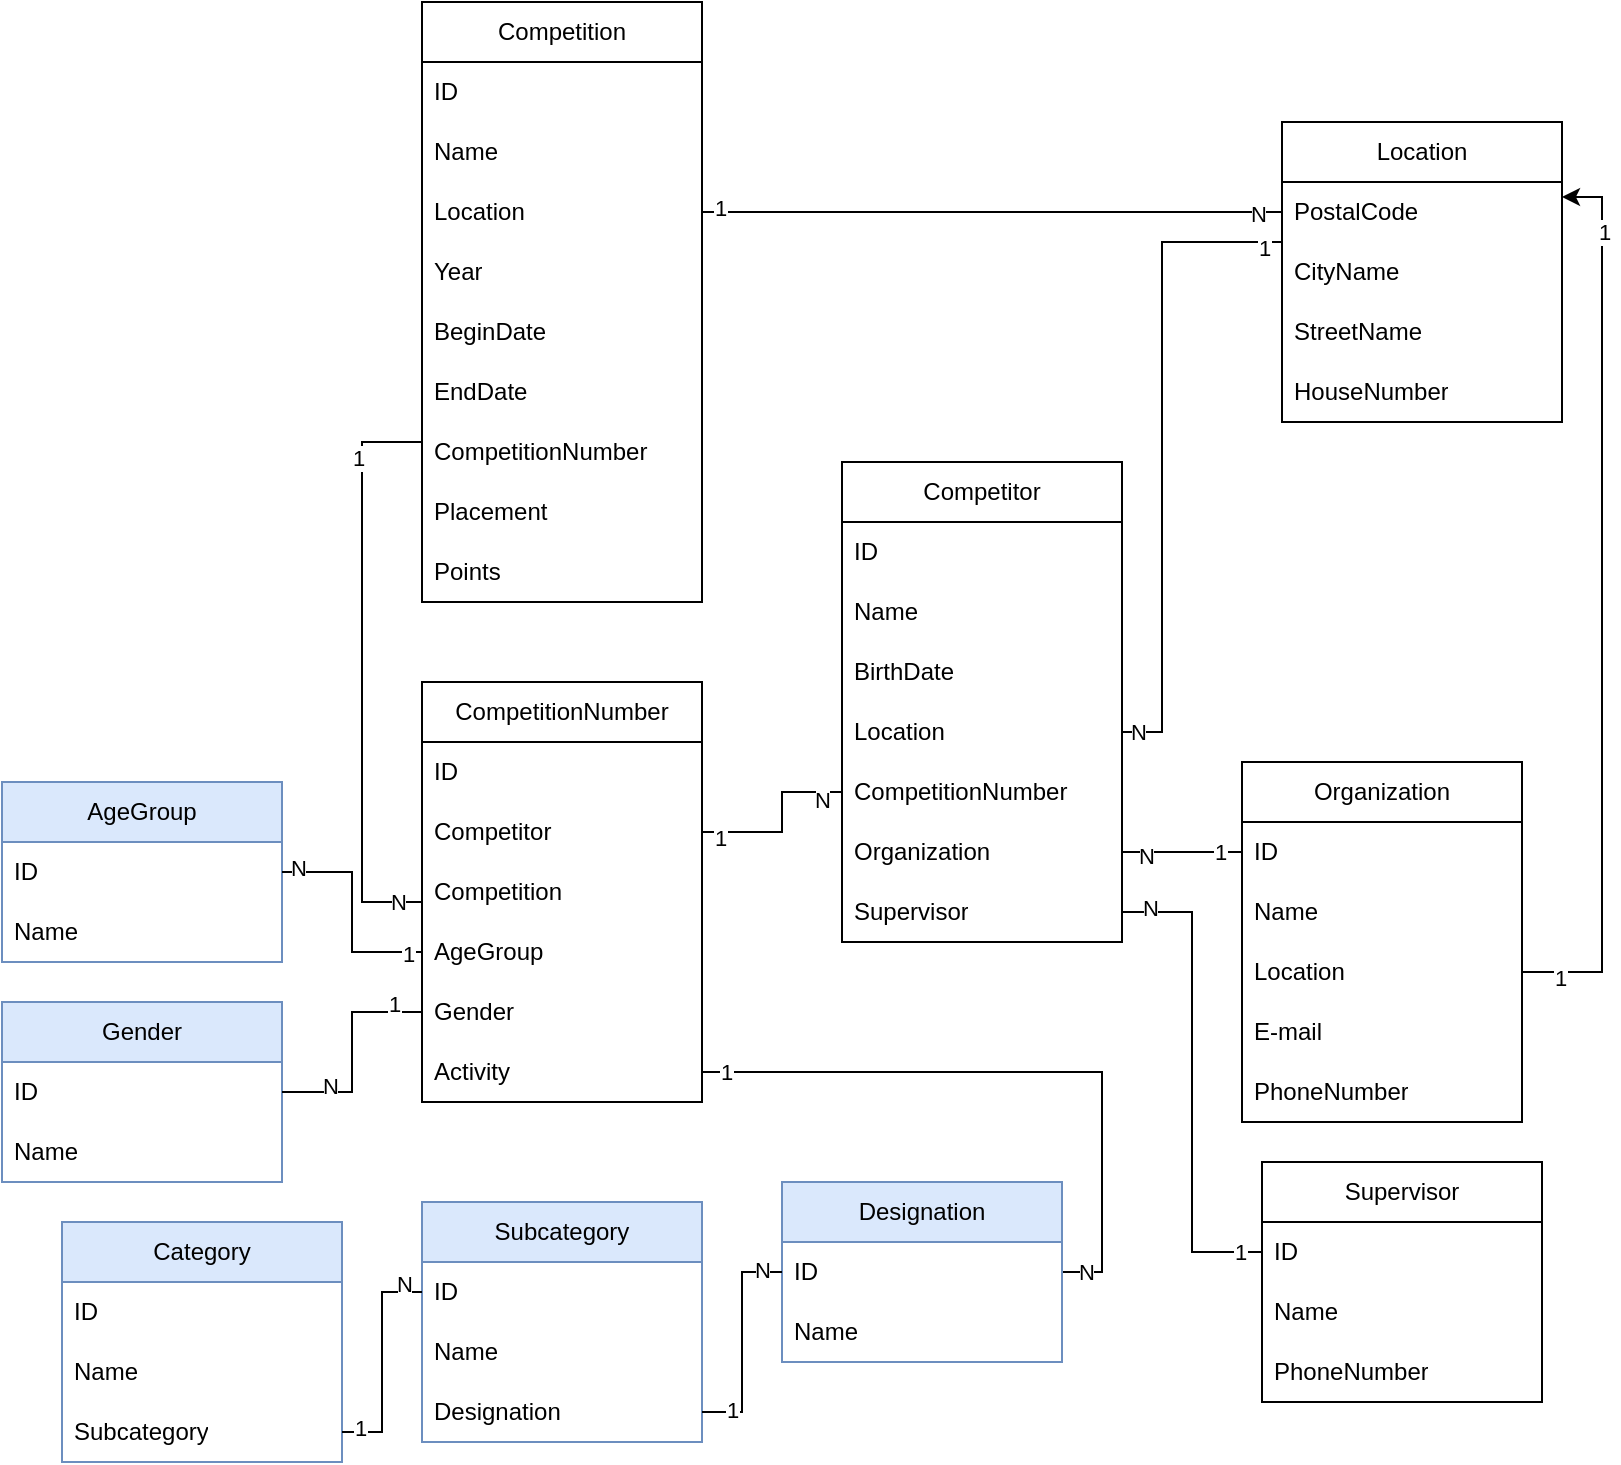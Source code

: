 <mxfile version="24.8.4">
  <diagram name="Page-1" id="HOPKzFNN8vxrPWCIsIQD">
    <mxGraphModel dx="1674" dy="782" grid="1" gridSize="10" guides="1" tooltips="1" connect="1" arrows="1" fold="1" page="1" pageScale="1" pageWidth="850" pageHeight="1100" math="0" shadow="0">
      <root>
        <mxCell id="0" />
        <mxCell id="1" parent="0" />
        <mxCell id="bjKeLm9zxmy8eGKShxIy-1" value="Competition" style="swimlane;fontStyle=0;childLayout=stackLayout;horizontal=1;startSize=30;horizontalStack=0;resizeParent=1;resizeParentMax=0;resizeLast=0;collapsible=1;marginBottom=0;whiteSpace=wrap;html=1;" parent="1" vertex="1">
          <mxGeometry x="230" y="110" width="140" height="300" as="geometry">
            <mxRectangle x="180" y="80" width="110" height="30" as="alternateBounds" />
          </mxGeometry>
        </mxCell>
        <mxCell id="bjKeLm9zxmy8eGKShxIy-2" value="ID" style="text;strokeColor=none;fillColor=none;align=left;verticalAlign=middle;spacingLeft=4;spacingRight=4;overflow=hidden;points=[[0,0.5],[1,0.5]];portConstraint=eastwest;rotatable=0;whiteSpace=wrap;html=1;" parent="bjKeLm9zxmy8eGKShxIy-1" vertex="1">
          <mxGeometry y="30" width="140" height="30" as="geometry" />
        </mxCell>
        <mxCell id="bjKeLm9zxmy8eGKShxIy-7" value="Name" style="text;strokeColor=none;fillColor=none;align=left;verticalAlign=middle;spacingLeft=4;spacingRight=4;overflow=hidden;points=[[0,0.5],[1,0.5]];portConstraint=eastwest;rotatable=0;whiteSpace=wrap;html=1;" parent="bjKeLm9zxmy8eGKShxIy-1" vertex="1">
          <mxGeometry y="60" width="140" height="30" as="geometry" />
        </mxCell>
        <mxCell id="bjKeLm9zxmy8eGKShxIy-4" value="Location" style="text;strokeColor=none;fillColor=none;align=left;verticalAlign=middle;spacingLeft=4;spacingRight=4;overflow=hidden;points=[[0,0.5],[1,0.5]];portConstraint=eastwest;rotatable=0;whiteSpace=wrap;html=1;" parent="bjKeLm9zxmy8eGKShxIy-1" vertex="1">
          <mxGeometry y="90" width="140" height="30" as="geometry" />
        </mxCell>
        <mxCell id="bjKeLm9zxmy8eGKShxIy-3" value="Year" style="text;strokeColor=none;fillColor=none;align=left;verticalAlign=middle;spacingLeft=4;spacingRight=4;overflow=hidden;points=[[0,0.5],[1,0.5]];portConstraint=eastwest;rotatable=0;whiteSpace=wrap;html=1;" parent="bjKeLm9zxmy8eGKShxIy-1" vertex="1">
          <mxGeometry y="120" width="140" height="30" as="geometry" />
        </mxCell>
        <mxCell id="bjKeLm9zxmy8eGKShxIy-5" value="&lt;div&gt;BeginDate&lt;/div&gt;" style="text;strokeColor=none;fillColor=none;align=left;verticalAlign=middle;spacingLeft=4;spacingRight=4;overflow=hidden;points=[[0,0.5],[1,0.5]];portConstraint=eastwest;rotatable=0;whiteSpace=wrap;html=1;" parent="bjKeLm9zxmy8eGKShxIy-1" vertex="1">
          <mxGeometry y="150" width="140" height="30" as="geometry" />
        </mxCell>
        <mxCell id="bjKeLm9zxmy8eGKShxIy-6" value="&lt;div&gt;EndDate&lt;/div&gt;" style="text;strokeColor=none;fillColor=none;align=left;verticalAlign=middle;spacingLeft=4;spacingRight=4;overflow=hidden;points=[[0,0.5],[1,0.5]];portConstraint=eastwest;rotatable=0;whiteSpace=wrap;html=1;" parent="bjKeLm9zxmy8eGKShxIy-1" vertex="1">
          <mxGeometry y="180" width="140" height="30" as="geometry" />
        </mxCell>
        <mxCell id="bjKeLm9zxmy8eGKShxIy-89" value="CompetitionNumber" style="text;strokeColor=none;fillColor=none;align=left;verticalAlign=middle;spacingLeft=4;spacingRight=4;overflow=hidden;points=[[0,0.5],[1,0.5]];portConstraint=eastwest;rotatable=0;whiteSpace=wrap;html=1;" parent="bjKeLm9zxmy8eGKShxIy-1" vertex="1">
          <mxGeometry y="210" width="140" height="30" as="geometry" />
        </mxCell>
        <mxCell id="ZLD8qyl2x2Ml2fuVmRXw-44" value="Placement" style="text;strokeColor=none;fillColor=none;align=left;verticalAlign=middle;spacingLeft=4;spacingRight=4;overflow=hidden;points=[[0,0.5],[1,0.5]];portConstraint=eastwest;rotatable=0;whiteSpace=wrap;html=1;" parent="bjKeLm9zxmy8eGKShxIy-1" vertex="1">
          <mxGeometry y="240" width="140" height="30" as="geometry" />
        </mxCell>
        <mxCell id="ZLD8qyl2x2Ml2fuVmRXw-45" value="Points" style="text;strokeColor=none;fillColor=none;align=left;verticalAlign=middle;spacingLeft=4;spacingRight=4;overflow=hidden;points=[[0,0.5],[1,0.5]];portConstraint=eastwest;rotatable=0;whiteSpace=wrap;html=1;" parent="bjKeLm9zxmy8eGKShxIy-1" vertex="1">
          <mxGeometry y="270" width="140" height="30" as="geometry" />
        </mxCell>
        <mxCell id="bjKeLm9zxmy8eGKShxIy-8" value="Location" style="swimlane;fontStyle=0;childLayout=stackLayout;horizontal=1;startSize=30;horizontalStack=0;resizeParent=1;resizeParentMax=0;resizeLast=0;collapsible=1;marginBottom=0;whiteSpace=wrap;html=1;" parent="1" vertex="1">
          <mxGeometry x="660" y="170" width="140" height="150" as="geometry">
            <mxRectangle x="180" y="80" width="110" height="30" as="alternateBounds" />
          </mxGeometry>
        </mxCell>
        <mxCell id="bjKeLm9zxmy8eGKShxIy-9" value="PostalCode" style="text;strokeColor=none;fillColor=none;align=left;verticalAlign=middle;spacingLeft=4;spacingRight=4;overflow=hidden;points=[[0,0.5],[1,0.5]];portConstraint=eastwest;rotatable=0;whiteSpace=wrap;html=1;" parent="bjKeLm9zxmy8eGKShxIy-8" vertex="1">
          <mxGeometry y="30" width="140" height="30" as="geometry" />
        </mxCell>
        <mxCell id="bjKeLm9zxmy8eGKShxIy-10" value="CityName" style="text;strokeColor=none;fillColor=none;align=left;verticalAlign=middle;spacingLeft=4;spacingRight=4;overflow=hidden;points=[[0,0.5],[1,0.5]];portConstraint=eastwest;rotatable=0;whiteSpace=wrap;html=1;" parent="bjKeLm9zxmy8eGKShxIy-8" vertex="1">
          <mxGeometry y="60" width="140" height="30" as="geometry" />
        </mxCell>
        <mxCell id="bjKeLm9zxmy8eGKShxIy-11" value="StreetName" style="text;strokeColor=none;fillColor=none;align=left;verticalAlign=middle;spacingLeft=4;spacingRight=4;overflow=hidden;points=[[0,0.5],[1,0.5]];portConstraint=eastwest;rotatable=0;whiteSpace=wrap;html=1;" parent="bjKeLm9zxmy8eGKShxIy-8" vertex="1">
          <mxGeometry y="90" width="140" height="30" as="geometry" />
        </mxCell>
        <mxCell id="bjKeLm9zxmy8eGKShxIy-14" value="HouseNumber" style="text;strokeColor=none;fillColor=none;align=left;verticalAlign=middle;spacingLeft=4;spacingRight=4;overflow=hidden;points=[[0,0.5],[1,0.5]];portConstraint=eastwest;rotatable=0;whiteSpace=wrap;html=1;" parent="bjKeLm9zxmy8eGKShxIy-8" vertex="1">
          <mxGeometry y="120" width="140" height="30" as="geometry" />
        </mxCell>
        <mxCell id="bjKeLm9zxmy8eGKShxIy-16" value="&lt;div&gt;AgeGroup&lt;/div&gt;" style="swimlane;fontStyle=0;childLayout=stackLayout;horizontal=1;startSize=30;horizontalStack=0;resizeParent=1;resizeParentMax=0;resizeLast=0;collapsible=1;marginBottom=0;whiteSpace=wrap;html=1;fillColor=#dae8fc;strokeColor=#6c8ebf;" parent="1" vertex="1">
          <mxGeometry x="20" y="500" width="140" height="90" as="geometry" />
        </mxCell>
        <mxCell id="bjKeLm9zxmy8eGKShxIy-23" value="ID" style="text;strokeColor=none;fillColor=none;align=left;verticalAlign=middle;spacingLeft=4;spacingRight=4;overflow=hidden;points=[[0,0.5],[1,0.5]];portConstraint=eastwest;rotatable=0;whiteSpace=wrap;html=1;" parent="bjKeLm9zxmy8eGKShxIy-16" vertex="1">
          <mxGeometry y="30" width="140" height="30" as="geometry" />
        </mxCell>
        <mxCell id="bjKeLm9zxmy8eGKShxIy-24" value="Name" style="text;strokeColor=none;fillColor=none;align=left;verticalAlign=middle;spacingLeft=4;spacingRight=4;overflow=hidden;points=[[0,0.5],[1,0.5]];portConstraint=eastwest;rotatable=0;whiteSpace=wrap;html=1;" parent="bjKeLm9zxmy8eGKShxIy-16" vertex="1">
          <mxGeometry y="60" width="140" height="30" as="geometry" />
        </mxCell>
        <mxCell id="bjKeLm9zxmy8eGKShxIy-47" value="Category" style="swimlane;fontStyle=0;childLayout=stackLayout;horizontal=1;startSize=30;horizontalStack=0;resizeParent=1;resizeParentMax=0;resizeLast=0;collapsible=1;marginBottom=0;whiteSpace=wrap;html=1;fillColor=#dae8fc;strokeColor=#6c8ebf;" parent="1" vertex="1">
          <mxGeometry x="50" y="720" width="140" height="120" as="geometry" />
        </mxCell>
        <mxCell id="bjKeLm9zxmy8eGKShxIy-48" value="ID" style="text;strokeColor=none;fillColor=none;align=left;verticalAlign=middle;spacingLeft=4;spacingRight=4;overflow=hidden;points=[[0,0.5],[1,0.5]];portConstraint=eastwest;rotatable=0;whiteSpace=wrap;html=1;" parent="bjKeLm9zxmy8eGKShxIy-47" vertex="1">
          <mxGeometry y="30" width="140" height="30" as="geometry" />
        </mxCell>
        <mxCell id="bjKeLm9zxmy8eGKShxIy-49" value="Name" style="text;strokeColor=none;fillColor=none;align=left;verticalAlign=middle;spacingLeft=4;spacingRight=4;overflow=hidden;points=[[0,0.5],[1,0.5]];portConstraint=eastwest;rotatable=0;whiteSpace=wrap;html=1;" parent="bjKeLm9zxmy8eGKShxIy-47" vertex="1">
          <mxGeometry y="60" width="140" height="30" as="geometry" />
        </mxCell>
        <mxCell id="ZLD8qyl2x2Ml2fuVmRXw-9" value="Subcategory" style="text;strokeColor=none;fillColor=none;align=left;verticalAlign=middle;spacingLeft=4;spacingRight=4;overflow=hidden;points=[[0,0.5],[1,0.5]];portConstraint=eastwest;rotatable=0;whiteSpace=wrap;html=1;" parent="bjKeLm9zxmy8eGKShxIy-47" vertex="1">
          <mxGeometry y="90" width="140" height="30" as="geometry" />
        </mxCell>
        <mxCell id="bjKeLm9zxmy8eGKShxIy-55" value="Organization" style="swimlane;fontStyle=0;childLayout=stackLayout;horizontal=1;startSize=30;horizontalStack=0;resizeParent=1;resizeParentMax=0;resizeLast=0;collapsible=1;marginBottom=0;whiteSpace=wrap;html=1;" parent="1" vertex="1">
          <mxGeometry x="640" y="490" width="140" height="180" as="geometry">
            <mxRectangle x="180" y="80" width="110" height="30" as="alternateBounds" />
          </mxGeometry>
        </mxCell>
        <mxCell id="bjKeLm9zxmy8eGKShxIy-56" value="ID" style="text;strokeColor=none;fillColor=none;align=left;verticalAlign=middle;spacingLeft=4;spacingRight=4;overflow=hidden;points=[[0,0.5],[1,0.5]];portConstraint=eastwest;rotatable=0;whiteSpace=wrap;html=1;" parent="bjKeLm9zxmy8eGKShxIy-55" vertex="1">
          <mxGeometry y="30" width="140" height="30" as="geometry" />
        </mxCell>
        <mxCell id="bjKeLm9zxmy8eGKShxIy-57" value="Name" style="text;strokeColor=none;fillColor=none;align=left;verticalAlign=middle;spacingLeft=4;spacingRight=4;overflow=hidden;points=[[0,0.5],[1,0.5]];portConstraint=eastwest;rotatable=0;whiteSpace=wrap;html=1;" parent="bjKeLm9zxmy8eGKShxIy-55" vertex="1">
          <mxGeometry y="60" width="140" height="30" as="geometry" />
        </mxCell>
        <mxCell id="bjKeLm9zxmy8eGKShxIy-59" value="Location" style="text;strokeColor=none;fillColor=none;align=left;verticalAlign=middle;spacingLeft=4;spacingRight=4;overflow=hidden;points=[[0,0.5],[1,0.5]];portConstraint=eastwest;rotatable=0;whiteSpace=wrap;html=1;" parent="bjKeLm9zxmy8eGKShxIy-55" vertex="1">
          <mxGeometry y="90" width="140" height="30" as="geometry" />
        </mxCell>
        <mxCell id="bjKeLm9zxmy8eGKShxIy-63" value="E-mail" style="text;strokeColor=none;fillColor=none;align=left;verticalAlign=middle;spacingLeft=4;spacingRight=4;overflow=hidden;points=[[0,0.5],[1,0.5]];portConstraint=eastwest;rotatable=0;whiteSpace=wrap;html=1;" parent="bjKeLm9zxmy8eGKShxIy-55" vertex="1">
          <mxGeometry y="120" width="140" height="30" as="geometry" />
        </mxCell>
        <mxCell id="bjKeLm9zxmy8eGKShxIy-62" value="PhoneNumber" style="text;strokeColor=none;fillColor=none;align=left;verticalAlign=middle;spacingLeft=4;spacingRight=4;overflow=hidden;points=[[0,0.5],[1,0.5]];portConstraint=eastwest;rotatable=0;whiteSpace=wrap;html=1;" parent="bjKeLm9zxmy8eGKShxIy-55" vertex="1">
          <mxGeometry y="150" width="140" height="30" as="geometry" />
        </mxCell>
        <mxCell id="bjKeLm9zxmy8eGKShxIy-64" value="CompetitionNumber" style="swimlane;fontStyle=0;childLayout=stackLayout;horizontal=1;startSize=30;horizontalStack=0;resizeParent=1;resizeParentMax=0;resizeLast=0;collapsible=1;marginBottom=0;whiteSpace=wrap;html=1;" parent="1" vertex="1">
          <mxGeometry x="230" y="450" width="140" height="210" as="geometry" />
        </mxCell>
        <mxCell id="bjKeLm9zxmy8eGKShxIy-75" value="ID" style="text;strokeColor=none;fillColor=none;align=left;verticalAlign=middle;spacingLeft=4;spacingRight=4;overflow=hidden;points=[[0,0.5],[1,0.5]];portConstraint=eastwest;rotatable=0;whiteSpace=wrap;html=1;" parent="bjKeLm9zxmy8eGKShxIy-64" vertex="1">
          <mxGeometry y="30" width="140" height="30" as="geometry" />
        </mxCell>
        <mxCell id="bjKeLm9zxmy8eGKShxIy-65" value="Competitor" style="text;strokeColor=none;fillColor=none;align=left;verticalAlign=middle;spacingLeft=4;spacingRight=4;overflow=hidden;points=[[0,0.5],[1,0.5]];portConstraint=eastwest;rotatable=0;whiteSpace=wrap;html=1;" parent="bjKeLm9zxmy8eGKShxIy-64" vertex="1">
          <mxGeometry y="60" width="140" height="30" as="geometry" />
        </mxCell>
        <mxCell id="bjKeLm9zxmy8eGKShxIy-66" value="Competition" style="text;strokeColor=none;fillColor=none;align=left;verticalAlign=middle;spacingLeft=4;spacingRight=4;overflow=hidden;points=[[0,0.5],[1,0.5]];portConstraint=eastwest;rotatable=0;whiteSpace=wrap;html=1;" parent="bjKeLm9zxmy8eGKShxIy-64" vertex="1">
          <mxGeometry y="90" width="140" height="30" as="geometry" />
        </mxCell>
        <mxCell id="ZLD8qyl2x2Ml2fuVmRXw-3" value="AgeGroup" style="text;strokeColor=none;fillColor=none;align=left;verticalAlign=middle;spacingLeft=4;spacingRight=4;overflow=hidden;points=[[0,0.5],[1,0.5]];portConstraint=eastwest;rotatable=0;whiteSpace=wrap;html=1;" parent="bjKeLm9zxmy8eGKShxIy-64" vertex="1">
          <mxGeometry y="120" width="140" height="30" as="geometry" />
        </mxCell>
        <mxCell id="ZLD8qyl2x2Ml2fuVmRXw-2" value="Gender" style="text;strokeColor=none;fillColor=none;align=left;verticalAlign=middle;spacingLeft=4;spacingRight=4;overflow=hidden;points=[[0,0.5],[1,0.5]];portConstraint=eastwest;rotatable=0;whiteSpace=wrap;html=1;" parent="bjKeLm9zxmy8eGKShxIy-64" vertex="1">
          <mxGeometry y="150" width="140" height="30" as="geometry" />
        </mxCell>
        <mxCell id="bjKeLm9zxmy8eGKShxIy-79" value="Activity" style="text;strokeColor=none;fillColor=none;align=left;verticalAlign=middle;spacingLeft=4;spacingRight=4;overflow=hidden;points=[[0,0.5],[1,0.5]];portConstraint=eastwest;rotatable=0;whiteSpace=wrap;html=1;" parent="bjKeLm9zxmy8eGKShxIy-64" vertex="1">
          <mxGeometry y="180" width="140" height="30" as="geometry" />
        </mxCell>
        <mxCell id="bjKeLm9zxmy8eGKShxIy-68" value="Competitor" style="swimlane;fontStyle=0;childLayout=stackLayout;horizontal=1;startSize=30;horizontalStack=0;resizeParent=1;resizeParentMax=0;resizeLast=0;collapsible=1;marginBottom=0;whiteSpace=wrap;html=1;" parent="1" vertex="1">
          <mxGeometry x="440" y="340" width="140" height="240" as="geometry" />
        </mxCell>
        <mxCell id="bjKeLm9zxmy8eGKShxIy-69" value="ID" style="text;strokeColor=none;fillColor=none;align=left;verticalAlign=middle;spacingLeft=4;spacingRight=4;overflow=hidden;points=[[0,0.5],[1,0.5]];portConstraint=eastwest;rotatable=0;whiteSpace=wrap;html=1;" parent="bjKeLm9zxmy8eGKShxIy-68" vertex="1">
          <mxGeometry y="30" width="140" height="30" as="geometry" />
        </mxCell>
        <mxCell id="bjKeLm9zxmy8eGKShxIy-70" value="Name" style="text;strokeColor=none;fillColor=none;align=left;verticalAlign=middle;spacingLeft=4;spacingRight=4;overflow=hidden;points=[[0,0.5],[1,0.5]];portConstraint=eastwest;rotatable=0;whiteSpace=wrap;html=1;" parent="bjKeLm9zxmy8eGKShxIy-68" vertex="1">
          <mxGeometry y="60" width="140" height="30" as="geometry" />
        </mxCell>
        <mxCell id="bjKeLm9zxmy8eGKShxIy-71" value="BirthDate" style="text;strokeColor=none;fillColor=none;align=left;verticalAlign=middle;spacingLeft=4;spacingRight=4;overflow=hidden;points=[[0,0.5],[1,0.5]];portConstraint=eastwest;rotatable=0;whiteSpace=wrap;html=1;" parent="bjKeLm9zxmy8eGKShxIy-68" vertex="1">
          <mxGeometry y="90" width="140" height="30" as="geometry" />
        </mxCell>
        <mxCell id="bjKeLm9zxmy8eGKShxIy-72" value="Location" style="text;strokeColor=none;fillColor=none;align=left;verticalAlign=middle;spacingLeft=4;spacingRight=4;overflow=hidden;points=[[0,0.5],[1,0.5]];portConstraint=eastwest;rotatable=0;whiteSpace=wrap;html=1;" parent="bjKeLm9zxmy8eGKShxIy-68" vertex="1">
          <mxGeometry y="120" width="140" height="30" as="geometry" />
        </mxCell>
        <mxCell id="bjKeLm9zxmy8eGKShxIy-73" value="CompetitionNumber" style="text;strokeColor=none;fillColor=none;align=left;verticalAlign=middle;spacingLeft=4;spacingRight=4;overflow=hidden;points=[[0,0.5],[1,0.5]];portConstraint=eastwest;rotatable=0;whiteSpace=wrap;html=1;" parent="bjKeLm9zxmy8eGKShxIy-68" vertex="1">
          <mxGeometry y="150" width="140" height="30" as="geometry" />
        </mxCell>
        <mxCell id="bjKeLm9zxmy8eGKShxIy-74" value="Organization" style="text;strokeColor=none;fillColor=none;align=left;verticalAlign=middle;spacingLeft=4;spacingRight=4;overflow=hidden;points=[[0,0.5],[1,0.5]];portConstraint=eastwest;rotatable=0;whiteSpace=wrap;html=1;" parent="bjKeLm9zxmy8eGKShxIy-68" vertex="1">
          <mxGeometry y="180" width="140" height="30" as="geometry" />
        </mxCell>
        <mxCell id="bjKeLm9zxmy8eGKShxIy-76" value="Supervisor" style="text;strokeColor=none;fillColor=none;align=left;verticalAlign=middle;spacingLeft=4;spacingRight=4;overflow=hidden;points=[[0,0.5],[1,0.5]];portConstraint=eastwest;rotatable=0;whiteSpace=wrap;html=1;" parent="bjKeLm9zxmy8eGKShxIy-68" vertex="1">
          <mxGeometry y="210" width="140" height="30" as="geometry" />
        </mxCell>
        <mxCell id="bjKeLm9zxmy8eGKShxIy-83" value="" style="endArrow=none;html=1;rounded=0;entryX=1;entryY=0.5;entryDx=0;entryDy=0;exitX=1;exitY=0.5;exitDx=0;exitDy=0;edgeStyle=orthogonalEdgeStyle;" parent="1" source="ZLD8qyl2x2Ml2fuVmRXw-16" target="bjKeLm9zxmy8eGKShxIy-79" edge="1">
          <mxGeometry width="50" height="50" relative="1" as="geometry">
            <mxPoint x="180" y="645" as="sourcePoint" />
            <mxPoint x="250" y="395" as="targetPoint" />
            <Array as="points">
              <mxPoint x="570" y="745" />
              <mxPoint x="570" y="645" />
            </Array>
          </mxGeometry>
        </mxCell>
        <mxCell id="bjKeLm9zxmy8eGKShxIy-94" value="1" style="edgeLabel;html=1;align=center;verticalAlign=middle;resizable=0;points=[];" parent="bjKeLm9zxmy8eGKShxIy-83" vertex="1" connectable="0">
          <mxGeometry x="0.924" relative="1" as="geometry">
            <mxPoint as="offset" />
          </mxGeometry>
        </mxCell>
        <mxCell id="bjKeLm9zxmy8eGKShxIy-98" value="N" style="edgeLabel;html=1;align=center;verticalAlign=middle;resizable=0;points=[];" parent="bjKeLm9zxmy8eGKShxIy-83" vertex="1" connectable="0">
          <mxGeometry x="-0.924" relative="1" as="geometry">
            <mxPoint as="offset" />
          </mxGeometry>
        </mxCell>
        <mxCell id="bjKeLm9zxmy8eGKShxIy-84" value="" style="endArrow=none;html=1;rounded=0;exitX=1;exitY=0.5;exitDx=0;exitDy=0;edgeStyle=orthogonalEdgeStyle;entryX=0;entryY=0.5;entryDx=0;entryDy=0;" parent="1" source="bjKeLm9zxmy8eGKShxIy-65" target="bjKeLm9zxmy8eGKShxIy-73" edge="1">
          <mxGeometry width="50" height="50" relative="1" as="geometry">
            <mxPoint x="440" y="370" as="sourcePoint" />
            <mxPoint x="440" y="610" as="targetPoint" />
            <Array as="points">
              <mxPoint x="410" y="525" />
              <mxPoint x="410" y="505" />
            </Array>
          </mxGeometry>
        </mxCell>
        <mxCell id="bjKeLm9zxmy8eGKShxIy-101" value="1" style="edgeLabel;html=1;align=center;verticalAlign=middle;resizable=0;points=[];" parent="bjKeLm9zxmy8eGKShxIy-84" vertex="1" connectable="0">
          <mxGeometry x="-0.796" y="-3" relative="1" as="geometry">
            <mxPoint as="offset" />
          </mxGeometry>
        </mxCell>
        <mxCell id="bjKeLm9zxmy8eGKShxIy-102" value="N" style="edgeLabel;html=1;align=center;verticalAlign=middle;resizable=0;points=[];" parent="bjKeLm9zxmy8eGKShxIy-84" vertex="1" connectable="0">
          <mxGeometry x="0.778" y="-4" relative="1" as="geometry">
            <mxPoint as="offset" />
          </mxGeometry>
        </mxCell>
        <mxCell id="bjKeLm9zxmy8eGKShxIy-87" value="" style="endArrow=none;html=1;rounded=0;exitX=1;exitY=0.5;exitDx=0;exitDy=0;entryX=0;entryY=0.5;entryDx=0;entryDy=0;edgeStyle=orthogonalEdgeStyle;" parent="1" source="bjKeLm9zxmy8eGKShxIy-72" target="bjKeLm9zxmy8eGKShxIy-9" edge="1">
          <mxGeometry width="50" height="50" relative="1" as="geometry">
            <mxPoint x="630" y="310" as="sourcePoint" />
            <mxPoint x="680" y="260" as="targetPoint" />
            <Array as="points">
              <mxPoint x="600" y="475" />
              <mxPoint x="600" y="230" />
              <mxPoint x="660" y="230" />
            </Array>
          </mxGeometry>
        </mxCell>
        <mxCell id="bjKeLm9zxmy8eGKShxIy-107" value="N" style="edgeLabel;html=1;align=center;verticalAlign=middle;resizable=0;points=[];" parent="bjKeLm9zxmy8eGKShxIy-87" vertex="1" connectable="0">
          <mxGeometry x="-0.952" relative="1" as="geometry">
            <mxPoint as="offset" />
          </mxGeometry>
        </mxCell>
        <mxCell id="ZLD8qyl2x2Ml2fuVmRXw-35" value="1" style="edgeLabel;html=1;align=center;verticalAlign=middle;resizable=0;points=[];" parent="bjKeLm9zxmy8eGKShxIy-87" vertex="1" connectable="0">
          <mxGeometry x="0.859" y="-3" relative="1" as="geometry">
            <mxPoint as="offset" />
          </mxGeometry>
        </mxCell>
        <mxCell id="bjKeLm9zxmy8eGKShxIy-88" value="" style="endArrow=none;html=1;rounded=0;exitX=1;exitY=0.5;exitDx=0;exitDy=0;entryX=0;entryY=0.5;entryDx=0;entryDy=0;edgeStyle=orthogonalEdgeStyle;" parent="1" source="bjKeLm9zxmy8eGKShxIy-4" target="bjKeLm9zxmy8eGKShxIy-9" edge="1">
          <mxGeometry width="50" height="50" relative="1" as="geometry">
            <mxPoint x="180" y="250" as="sourcePoint" />
            <mxPoint x="230" y="200" as="targetPoint" />
            <Array as="points">
              <mxPoint x="640" y="215" />
            </Array>
          </mxGeometry>
        </mxCell>
        <mxCell id="ZLD8qyl2x2Ml2fuVmRXw-28" value="1" style="edgeLabel;html=1;align=center;verticalAlign=middle;resizable=0;points=[];" parent="bjKeLm9zxmy8eGKShxIy-88" vertex="1" connectable="0">
          <mxGeometry x="-0.938" y="2" relative="1" as="geometry">
            <mxPoint as="offset" />
          </mxGeometry>
        </mxCell>
        <mxCell id="ZLD8qyl2x2Ml2fuVmRXw-36" value="N" style="edgeLabel;html=1;align=center;verticalAlign=middle;resizable=0;points=[];" parent="bjKeLm9zxmy8eGKShxIy-88" vertex="1" connectable="0">
          <mxGeometry x="0.917" y="-1" relative="1" as="geometry">
            <mxPoint as="offset" />
          </mxGeometry>
        </mxCell>
        <mxCell id="bjKeLm9zxmy8eGKShxIy-90" value="" style="endArrow=none;html=1;rounded=0;entryX=0;entryY=0.5;entryDx=0;entryDy=0;edgeStyle=orthogonalEdgeStyle;" parent="1" target="bjKeLm9zxmy8eGKShxIy-89" edge="1">
          <mxGeometry width="50" height="50" relative="1" as="geometry">
            <mxPoint x="230" y="560" as="sourcePoint" />
            <mxPoint x="270" y="260" as="targetPoint" />
            <Array as="points">
              <mxPoint x="230" y="560" />
              <mxPoint x="200" y="560" />
              <mxPoint x="200" y="330" />
              <mxPoint x="230" y="330" />
            </Array>
          </mxGeometry>
        </mxCell>
        <mxCell id="bjKeLm9zxmy8eGKShxIy-99" value="N" style="edgeLabel;html=1;align=center;verticalAlign=middle;resizable=0;points=[];" parent="bjKeLm9zxmy8eGKShxIy-90" vertex="1" connectable="0">
          <mxGeometry x="-0.92" relative="1" as="geometry">
            <mxPoint as="offset" />
          </mxGeometry>
        </mxCell>
        <mxCell id="ZLD8qyl2x2Ml2fuVmRXw-29" value="1" style="edgeLabel;html=1;align=center;verticalAlign=middle;resizable=0;points=[];" parent="bjKeLm9zxmy8eGKShxIy-90" vertex="1" connectable="0">
          <mxGeometry x="0.707" y="2" relative="1" as="geometry">
            <mxPoint as="offset" />
          </mxGeometry>
        </mxCell>
        <mxCell id="ZLD8qyl2x2Ml2fuVmRXw-4" style="edgeStyle=orthogonalEdgeStyle;rounded=0;orthogonalLoop=1;jettySize=auto;html=1;exitX=1;exitY=0.5;exitDx=0;exitDy=0;entryX=0;entryY=0.5;entryDx=0;entryDy=0;endArrow=none;endFill=0;" parent="1" source="bjKeLm9zxmy8eGKShxIy-23" target="ZLD8qyl2x2Ml2fuVmRXw-3" edge="1">
          <mxGeometry relative="1" as="geometry" />
        </mxCell>
        <mxCell id="ZLD8qyl2x2Ml2fuVmRXw-26" value="N" style="edgeLabel;html=1;align=center;verticalAlign=middle;resizable=0;points=[];" parent="ZLD8qyl2x2Ml2fuVmRXw-4" vertex="1" connectable="0">
          <mxGeometry x="-0.853" y="2" relative="1" as="geometry">
            <mxPoint as="offset" />
          </mxGeometry>
        </mxCell>
        <mxCell id="ZLD8qyl2x2Ml2fuVmRXw-27" value="1" style="edgeLabel;html=1;align=center;verticalAlign=middle;resizable=0;points=[];" parent="ZLD8qyl2x2Ml2fuVmRXw-4" vertex="1" connectable="0">
          <mxGeometry x="0.867" y="-1" relative="1" as="geometry">
            <mxPoint as="offset" />
          </mxGeometry>
        </mxCell>
        <mxCell id="ZLD8qyl2x2Ml2fuVmRXw-5" value="Gender" style="swimlane;fontStyle=0;childLayout=stackLayout;horizontal=1;startSize=30;horizontalStack=0;resizeParent=1;resizeParentMax=0;resizeLast=0;collapsible=1;marginBottom=0;whiteSpace=wrap;html=1;fillColor=#dae8fc;strokeColor=#6c8ebf;" parent="1" vertex="1">
          <mxGeometry x="20" y="610" width="140" height="90" as="geometry" />
        </mxCell>
        <mxCell id="ZLD8qyl2x2Ml2fuVmRXw-6" value="ID" style="text;strokeColor=none;fillColor=none;align=left;verticalAlign=middle;spacingLeft=4;spacingRight=4;overflow=hidden;points=[[0,0.5],[1,0.5]];portConstraint=eastwest;rotatable=0;whiteSpace=wrap;html=1;" parent="ZLD8qyl2x2Ml2fuVmRXw-5" vertex="1">
          <mxGeometry y="30" width="140" height="30" as="geometry" />
        </mxCell>
        <mxCell id="ZLD8qyl2x2Ml2fuVmRXw-7" value="Name" style="text;strokeColor=none;fillColor=none;align=left;verticalAlign=middle;spacingLeft=4;spacingRight=4;overflow=hidden;points=[[0,0.5],[1,0.5]];portConstraint=eastwest;rotatable=0;whiteSpace=wrap;html=1;" parent="ZLD8qyl2x2Ml2fuVmRXw-5" vertex="1">
          <mxGeometry y="60" width="140" height="30" as="geometry" />
        </mxCell>
        <mxCell id="ZLD8qyl2x2Ml2fuVmRXw-8" style="edgeStyle=orthogonalEdgeStyle;rounded=0;orthogonalLoop=1;jettySize=auto;html=1;exitX=1;exitY=0.5;exitDx=0;exitDy=0;entryX=0;entryY=0.5;entryDx=0;entryDy=0;endArrow=none;endFill=0;" parent="1" source="ZLD8qyl2x2Ml2fuVmRXw-6" target="ZLD8qyl2x2Ml2fuVmRXw-2" edge="1">
          <mxGeometry relative="1" as="geometry" />
        </mxCell>
        <mxCell id="ZLD8qyl2x2Ml2fuVmRXw-24" value="&lt;div&gt;1&lt;/div&gt;" style="edgeLabel;html=1;align=center;verticalAlign=middle;resizable=0;points=[];" parent="ZLD8qyl2x2Ml2fuVmRXw-8" vertex="1" connectable="0">
          <mxGeometry x="0.743" y="4" relative="1" as="geometry">
            <mxPoint as="offset" />
          </mxGeometry>
        </mxCell>
        <mxCell id="ZLD8qyl2x2Ml2fuVmRXw-25" value="N" style="edgeLabel;html=1;align=center;verticalAlign=middle;resizable=0;points=[];" parent="ZLD8qyl2x2Ml2fuVmRXw-8" vertex="1" connectable="0">
          <mxGeometry x="-0.571" y="3" relative="1" as="geometry">
            <mxPoint as="offset" />
          </mxGeometry>
        </mxCell>
        <mxCell id="ZLD8qyl2x2Ml2fuVmRXw-10" value="Subcategory" style="swimlane;fontStyle=0;childLayout=stackLayout;horizontal=1;startSize=30;horizontalStack=0;resizeParent=1;resizeParentMax=0;resizeLast=0;collapsible=1;marginBottom=0;whiteSpace=wrap;html=1;fillColor=#dae8fc;strokeColor=#6c8ebf;" parent="1" vertex="1">
          <mxGeometry x="230" y="710" width="140" height="120" as="geometry" />
        </mxCell>
        <mxCell id="ZLD8qyl2x2Ml2fuVmRXw-11" value="ID" style="text;strokeColor=none;fillColor=none;align=left;verticalAlign=middle;spacingLeft=4;spacingRight=4;overflow=hidden;points=[[0,0.5],[1,0.5]];portConstraint=eastwest;rotatable=0;whiteSpace=wrap;html=1;" parent="ZLD8qyl2x2Ml2fuVmRXw-10" vertex="1">
          <mxGeometry y="30" width="140" height="30" as="geometry" />
        </mxCell>
        <mxCell id="ZLD8qyl2x2Ml2fuVmRXw-12" value="Name" style="text;strokeColor=none;fillColor=none;align=left;verticalAlign=middle;spacingLeft=4;spacingRight=4;overflow=hidden;points=[[0,0.5],[1,0.5]];portConstraint=eastwest;rotatable=0;whiteSpace=wrap;html=1;" parent="ZLD8qyl2x2Ml2fuVmRXw-10" vertex="1">
          <mxGeometry y="60" width="140" height="30" as="geometry" />
        </mxCell>
        <mxCell id="ZLD8qyl2x2Ml2fuVmRXw-13" value="Designation" style="text;strokeColor=none;fillColor=none;align=left;verticalAlign=middle;spacingLeft=4;spacingRight=4;overflow=hidden;points=[[0,0.5],[1,0.5]];portConstraint=eastwest;rotatable=0;whiteSpace=wrap;html=1;" parent="ZLD8qyl2x2Ml2fuVmRXw-10" vertex="1">
          <mxGeometry y="90" width="140" height="30" as="geometry" />
        </mxCell>
        <mxCell id="ZLD8qyl2x2Ml2fuVmRXw-14" value="" style="edgeStyle=orthogonalEdgeStyle;rounded=0;orthogonalLoop=1;jettySize=auto;html=1;exitX=1;exitY=0.5;exitDx=0;exitDy=0;entryX=0;entryY=0.5;entryDx=0;entryDy=0;endArrow=none;endFill=0;" parent="1" source="ZLD8qyl2x2Ml2fuVmRXw-9" target="ZLD8qyl2x2Ml2fuVmRXw-11" edge="1">
          <mxGeometry relative="1" as="geometry" />
        </mxCell>
        <mxCell id="ZLD8qyl2x2Ml2fuVmRXw-20" value="1" style="edgeLabel;html=1;align=center;verticalAlign=middle;resizable=0;points=[];" parent="ZLD8qyl2x2Ml2fuVmRXw-14" vertex="1" connectable="0">
          <mxGeometry x="-0.836" y="2" relative="1" as="geometry">
            <mxPoint as="offset" />
          </mxGeometry>
        </mxCell>
        <mxCell id="ZLD8qyl2x2Ml2fuVmRXw-21" value="N" style="edgeLabel;html=1;align=center;verticalAlign=middle;resizable=0;points=[];" parent="ZLD8qyl2x2Ml2fuVmRXw-14" vertex="1" connectable="0">
          <mxGeometry x="0.836" y="4" relative="1" as="geometry">
            <mxPoint as="offset" />
          </mxGeometry>
        </mxCell>
        <mxCell id="ZLD8qyl2x2Ml2fuVmRXw-15" value="Designation" style="swimlane;fontStyle=0;childLayout=stackLayout;horizontal=1;startSize=30;horizontalStack=0;resizeParent=1;resizeParentMax=0;resizeLast=0;collapsible=1;marginBottom=0;whiteSpace=wrap;html=1;fillColor=#dae8fc;strokeColor=#6c8ebf;" parent="1" vertex="1">
          <mxGeometry x="410" y="700" width="140" height="90" as="geometry" />
        </mxCell>
        <mxCell id="ZLD8qyl2x2Ml2fuVmRXw-16" value="ID" style="text;strokeColor=none;fillColor=none;align=left;verticalAlign=middle;spacingLeft=4;spacingRight=4;overflow=hidden;points=[[0,0.5],[1,0.5]];portConstraint=eastwest;rotatable=0;whiteSpace=wrap;html=1;" parent="ZLD8qyl2x2Ml2fuVmRXw-15" vertex="1">
          <mxGeometry y="30" width="140" height="30" as="geometry" />
        </mxCell>
        <mxCell id="ZLD8qyl2x2Ml2fuVmRXw-17" value="Name" style="text;strokeColor=none;fillColor=none;align=left;verticalAlign=middle;spacingLeft=4;spacingRight=4;overflow=hidden;points=[[0,0.5],[1,0.5]];portConstraint=eastwest;rotatable=0;whiteSpace=wrap;html=1;" parent="ZLD8qyl2x2Ml2fuVmRXw-15" vertex="1">
          <mxGeometry y="60" width="140" height="30" as="geometry" />
        </mxCell>
        <mxCell id="ZLD8qyl2x2Ml2fuVmRXw-19" style="edgeStyle=orthogonalEdgeStyle;rounded=0;orthogonalLoop=1;jettySize=auto;html=1;exitX=1;exitY=0.5;exitDx=0;exitDy=0;entryX=0;entryY=0.5;entryDx=0;entryDy=0;endArrow=none;endFill=0;" parent="1" source="ZLD8qyl2x2Ml2fuVmRXw-13" target="ZLD8qyl2x2Ml2fuVmRXw-16" edge="1">
          <mxGeometry relative="1" as="geometry" />
        </mxCell>
        <mxCell id="ZLD8qyl2x2Ml2fuVmRXw-22" value="N" style="edgeLabel;html=1;align=center;verticalAlign=middle;resizable=0;points=[];" parent="ZLD8qyl2x2Ml2fuVmRXw-19" vertex="1" connectable="0">
          <mxGeometry x="0.817" y="1" relative="1" as="geometry">
            <mxPoint as="offset" />
          </mxGeometry>
        </mxCell>
        <mxCell id="ZLD8qyl2x2Ml2fuVmRXw-23" value="1" style="edgeLabel;html=1;align=center;verticalAlign=middle;resizable=0;points=[];" parent="ZLD8qyl2x2Ml2fuVmRXw-19" vertex="1" connectable="0">
          <mxGeometry x="-0.733" y="1" relative="1" as="geometry">
            <mxPoint as="offset" />
          </mxGeometry>
        </mxCell>
        <mxCell id="ZLD8qyl2x2Ml2fuVmRXw-32" style="edgeStyle=orthogonalEdgeStyle;rounded=0;orthogonalLoop=1;jettySize=auto;html=1;exitX=1;exitY=0.5;exitDx=0;exitDy=0;entryX=0;entryY=0.5;entryDx=0;entryDy=0;endArrow=none;endFill=0;" parent="1" source="bjKeLm9zxmy8eGKShxIy-74" target="bjKeLm9zxmy8eGKShxIy-56" edge="1">
          <mxGeometry relative="1" as="geometry" />
        </mxCell>
        <mxCell id="ZLD8qyl2x2Ml2fuVmRXw-33" value="N" style="edgeLabel;html=1;align=center;verticalAlign=middle;resizable=0;points=[];" parent="ZLD8qyl2x2Ml2fuVmRXw-32" vertex="1" connectable="0">
          <mxGeometry x="-0.6" y="-2" relative="1" as="geometry">
            <mxPoint as="offset" />
          </mxGeometry>
        </mxCell>
        <mxCell id="ZLD8qyl2x2Ml2fuVmRXw-34" value="1" style="edgeLabel;html=1;align=center;verticalAlign=middle;resizable=0;points=[];" parent="ZLD8qyl2x2Ml2fuVmRXw-32" vertex="1" connectable="0">
          <mxGeometry x="0.633" relative="1" as="geometry">
            <mxPoint as="offset" />
          </mxGeometry>
        </mxCell>
        <mxCell id="ZLD8qyl2x2Ml2fuVmRXw-37" value="Supervisor" style="swimlane;fontStyle=0;childLayout=stackLayout;horizontal=1;startSize=30;horizontalStack=0;resizeParent=1;resizeParentMax=0;resizeLast=0;collapsible=1;marginBottom=0;whiteSpace=wrap;html=1;" parent="1" vertex="1">
          <mxGeometry x="650" y="690" width="140" height="120" as="geometry" />
        </mxCell>
        <mxCell id="ZLD8qyl2x2Ml2fuVmRXw-38" value="ID" style="text;strokeColor=none;fillColor=none;align=left;verticalAlign=middle;spacingLeft=4;spacingRight=4;overflow=hidden;points=[[0,0.5],[1,0.5]];portConstraint=eastwest;rotatable=0;whiteSpace=wrap;html=1;" parent="ZLD8qyl2x2Ml2fuVmRXw-37" vertex="1">
          <mxGeometry y="30" width="140" height="30" as="geometry" />
        </mxCell>
        <mxCell id="ZLD8qyl2x2Ml2fuVmRXw-39" value="Name" style="text;strokeColor=none;fillColor=none;align=left;verticalAlign=middle;spacingLeft=4;spacingRight=4;overflow=hidden;points=[[0,0.5],[1,0.5]];portConstraint=eastwest;rotatable=0;whiteSpace=wrap;html=1;" parent="ZLD8qyl2x2Ml2fuVmRXw-37" vertex="1">
          <mxGeometry y="60" width="140" height="30" as="geometry" />
        </mxCell>
        <mxCell id="ZLD8qyl2x2Ml2fuVmRXw-41" value="PhoneNumber" style="text;strokeColor=none;fillColor=none;align=left;verticalAlign=middle;spacingLeft=4;spacingRight=4;overflow=hidden;points=[[0,0.5],[1,0.5]];portConstraint=eastwest;rotatable=0;whiteSpace=wrap;html=1;" parent="ZLD8qyl2x2Ml2fuVmRXw-37" vertex="1">
          <mxGeometry y="90" width="140" height="30" as="geometry" />
        </mxCell>
        <mxCell id="ZLD8qyl2x2Ml2fuVmRXw-40" style="edgeStyle=orthogonalEdgeStyle;rounded=0;orthogonalLoop=1;jettySize=auto;html=1;exitX=0;exitY=0.5;exitDx=0;exitDy=0;entryX=1;entryY=0.5;entryDx=0;entryDy=0;endArrow=none;endFill=0;" parent="1" source="ZLD8qyl2x2Ml2fuVmRXw-38" target="bjKeLm9zxmy8eGKShxIy-76" edge="1">
          <mxGeometry relative="1" as="geometry" />
        </mxCell>
        <mxCell id="ZLD8qyl2x2Ml2fuVmRXw-42" value="1" style="edgeLabel;html=1;align=center;verticalAlign=middle;resizable=0;points=[];" parent="ZLD8qyl2x2Ml2fuVmRXw-40" vertex="1" connectable="0">
          <mxGeometry x="-0.908" relative="1" as="geometry">
            <mxPoint as="offset" />
          </mxGeometry>
        </mxCell>
        <mxCell id="ZLD8qyl2x2Ml2fuVmRXw-43" value="N" style="edgeLabel;html=1;align=center;verticalAlign=middle;resizable=0;points=[];" parent="ZLD8qyl2x2Ml2fuVmRXw-40" vertex="1" connectable="0">
          <mxGeometry x="0.883" y="-2" relative="1" as="geometry">
            <mxPoint as="offset" />
          </mxGeometry>
        </mxCell>
        <mxCell id="ZLD8qyl2x2Ml2fuVmRXw-48" style="edgeStyle=orthogonalEdgeStyle;rounded=0;orthogonalLoop=1;jettySize=auto;html=1;exitX=1;exitY=0.5;exitDx=0;exitDy=0;entryX=1;entryY=0.25;entryDx=0;entryDy=0;" parent="1" source="bjKeLm9zxmy8eGKShxIy-59" target="bjKeLm9zxmy8eGKShxIy-8" edge="1">
          <mxGeometry relative="1" as="geometry" />
        </mxCell>
        <mxCell id="ZLD8qyl2x2Ml2fuVmRXw-50" value="&lt;div&gt;1&lt;/div&gt;" style="edgeLabel;html=1;align=center;verticalAlign=middle;resizable=0;points=[];" parent="ZLD8qyl2x2Ml2fuVmRXw-48" vertex="1" connectable="0">
          <mxGeometry x="0.832" y="-1" relative="1" as="geometry">
            <mxPoint as="offset" />
          </mxGeometry>
        </mxCell>
        <mxCell id="ZLD8qyl2x2Ml2fuVmRXw-51" value="&#39;" style="edgeLabel;html=1;align=center;verticalAlign=middle;resizable=0;points=[];" parent="ZLD8qyl2x2Ml2fuVmRXw-48" vertex="1" connectable="0">
          <mxGeometry x="-0.915" y="-4" relative="1" as="geometry">
            <mxPoint as="offset" />
          </mxGeometry>
        </mxCell>
        <mxCell id="ZLD8qyl2x2Ml2fuVmRXw-52" value="1" style="edgeLabel;html=1;align=center;verticalAlign=middle;resizable=0;points=[];" parent="ZLD8qyl2x2Ml2fuVmRXw-48" vertex="1" connectable="0">
          <mxGeometry x="-0.915" y="-3" relative="1" as="geometry">
            <mxPoint as="offset" />
          </mxGeometry>
        </mxCell>
      </root>
    </mxGraphModel>
  </diagram>
</mxfile>
